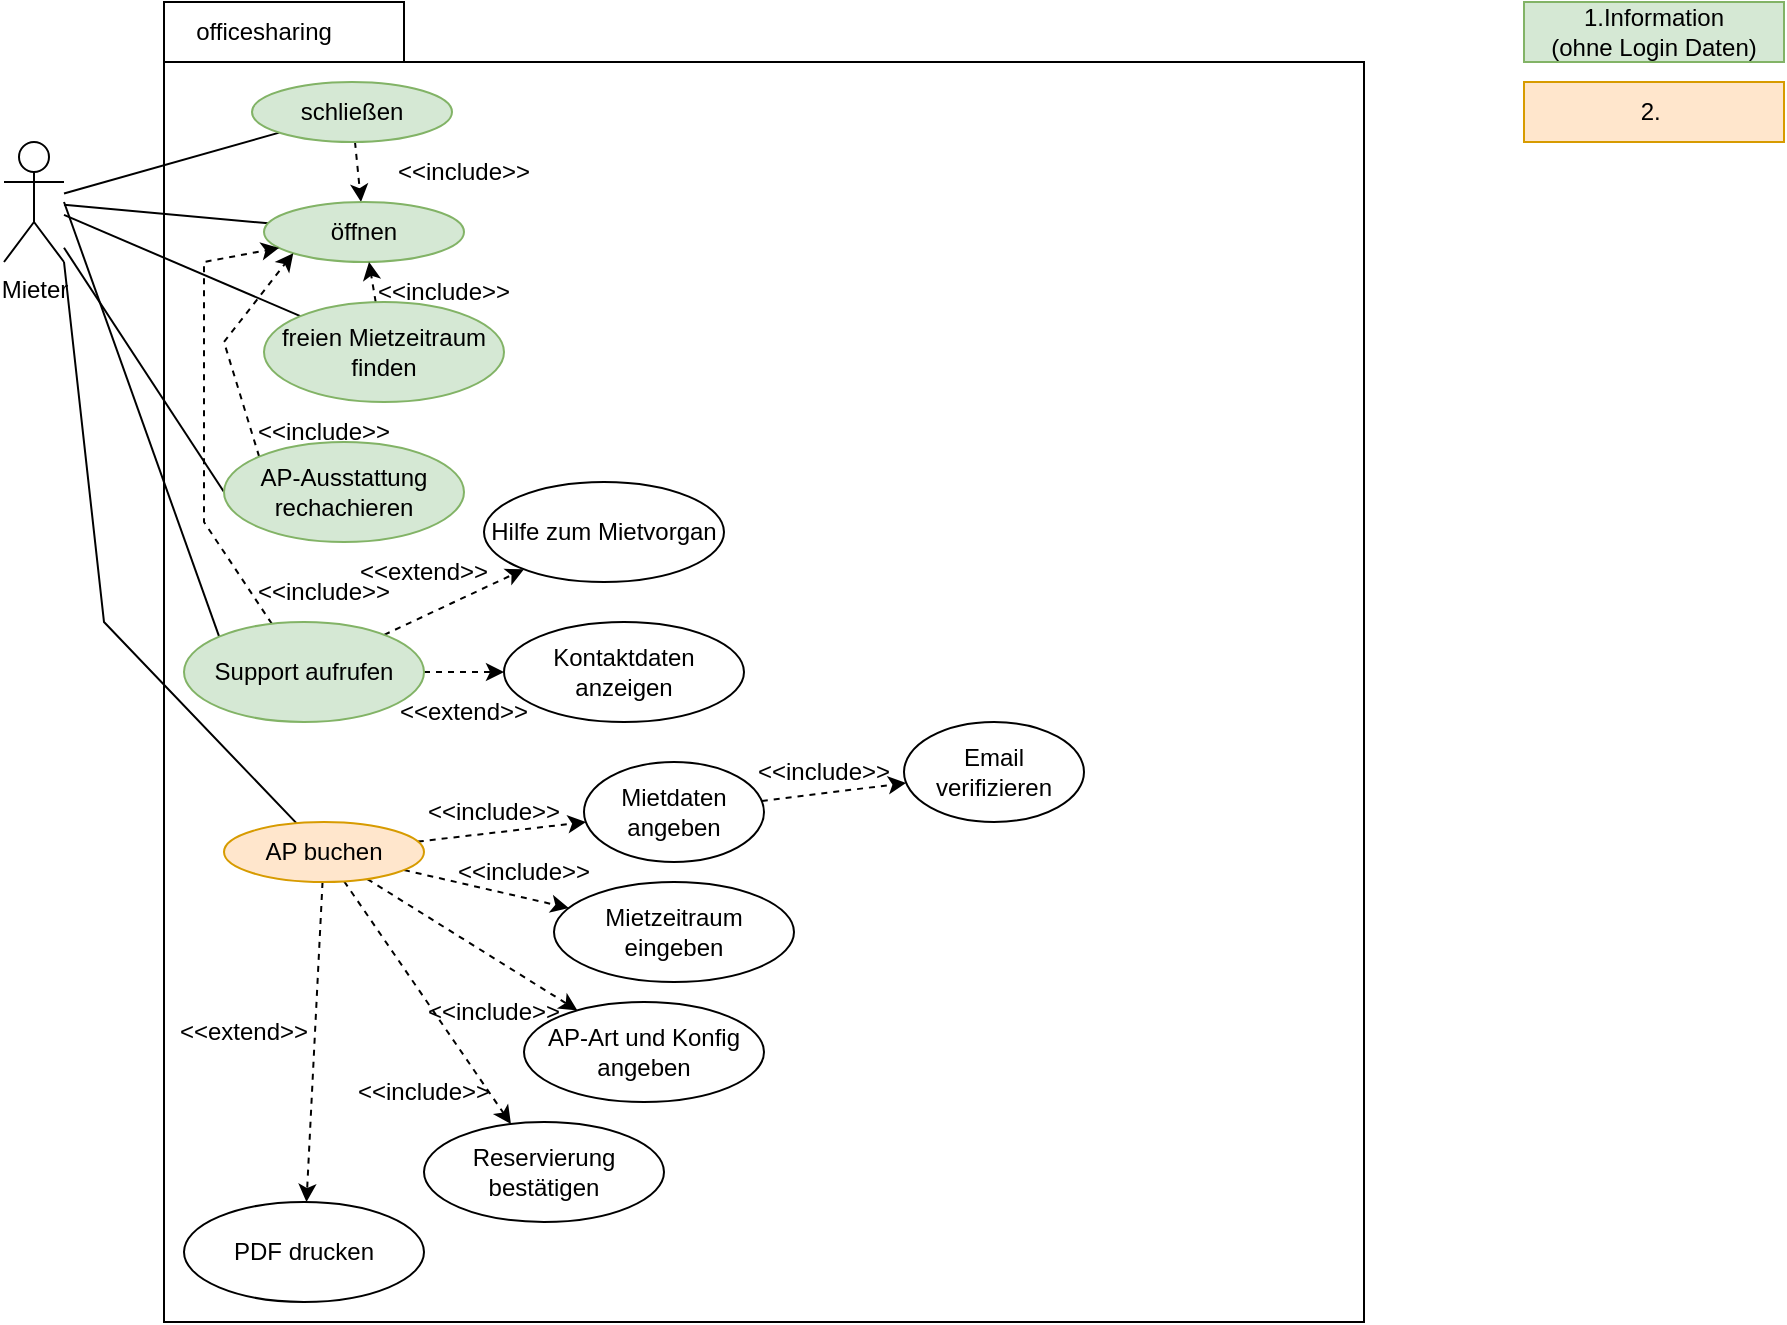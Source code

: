 <mxfile version="17.2.4" type="device"><diagram id="sOu2k7PsIKPONRp3vL0n" name="Seite-1"><mxGraphModel dx="1422" dy="865" grid="1" gridSize="10" guides="1" tooltips="1" connect="1" arrows="1" fold="1" page="1" pageScale="1" pageWidth="827" pageHeight="1169" math="0" shadow="0"><root><mxCell id="0"/><mxCell id="1" parent="0"/><mxCell id="2pM7r9m52ARQEJi7EH8q-1" value="" style="shape=folder;fontStyle=1;spacingTop=10;tabWidth=120;tabHeight=30;tabPosition=left;html=1;" vertex="1" parent="1"><mxGeometry x="320" y="270" width="600" height="660" as="geometry"/></mxCell><mxCell id="2pM7r9m52ARQEJi7EH8q-2" value="officesharing" style="text;html=1;strokeColor=none;fillColor=none;align=center;verticalAlign=middle;whiteSpace=wrap;rounded=0;" vertex="1" parent="1"><mxGeometry x="340" y="270" width="60" height="30" as="geometry"/></mxCell><mxCell id="2pM7r9m52ARQEJi7EH8q-29" style="edgeStyle=none;rounded=0;orthogonalLoop=1;jettySize=auto;html=1;endArrow=none;endFill=0;" edge="1" parent="1" source="2pM7r9m52ARQEJi7EH8q-3" target="2pM7r9m52ARQEJi7EH8q-4"><mxGeometry relative="1" as="geometry"/></mxCell><mxCell id="2pM7r9m52ARQEJi7EH8q-30" style="edgeStyle=none;rounded=0;orthogonalLoop=1;jettySize=auto;html=1;endArrow=none;endFill=0;" edge="1" parent="1" source="2pM7r9m52ARQEJi7EH8q-3" target="2pM7r9m52ARQEJi7EH8q-5"><mxGeometry relative="1" as="geometry"/></mxCell><mxCell id="2pM7r9m52ARQEJi7EH8q-31" style="edgeStyle=none;rounded=0;orthogonalLoop=1;jettySize=auto;html=1;endArrow=none;endFill=0;" edge="1" parent="1" source="2pM7r9m52ARQEJi7EH8q-3" target="2pM7r9m52ARQEJi7EH8q-8"><mxGeometry relative="1" as="geometry"/></mxCell><mxCell id="2pM7r9m52ARQEJi7EH8q-32" style="edgeStyle=none;rounded=0;orthogonalLoop=1;jettySize=auto;html=1;entryX=0;entryY=0.5;entryDx=0;entryDy=0;endArrow=none;endFill=0;" edge="1" parent="1" source="2pM7r9m52ARQEJi7EH8q-3" target="2pM7r9m52ARQEJi7EH8q-11"><mxGeometry relative="1" as="geometry"/></mxCell><mxCell id="2pM7r9m52ARQEJi7EH8q-33" style="edgeStyle=none;rounded=0;orthogonalLoop=1;jettySize=auto;html=1;entryX=0;entryY=0;entryDx=0;entryDy=0;endArrow=none;endFill=0;" edge="1" parent="1" target="2pM7r9m52ARQEJi7EH8q-20"><mxGeometry relative="1" as="geometry"><mxPoint x="270" y="370" as="sourcePoint"/></mxGeometry></mxCell><mxCell id="2pM7r9m52ARQEJi7EH8q-52" style="edgeStyle=none;rounded=0;orthogonalLoop=1;jettySize=auto;html=1;endArrow=none;endFill=0;exitX=1;exitY=1;exitDx=0;exitDy=0;exitPerimeter=0;" edge="1" parent="1" source="2pM7r9m52ARQEJi7EH8q-3" target="2pM7r9m52ARQEJi7EH8q-36"><mxGeometry relative="1" as="geometry"><Array as="points"><mxPoint x="290" y="580"/></Array></mxGeometry></mxCell><mxCell id="2pM7r9m52ARQEJi7EH8q-3" value="Mieter&lt;br&gt;" style="shape=umlActor;verticalLabelPosition=bottom;verticalAlign=top;html=1;outlineConnect=0;" vertex="1" parent="1"><mxGeometry x="240" y="340" width="30" height="60" as="geometry"/></mxCell><mxCell id="2pM7r9m52ARQEJi7EH8q-6" style="rounded=0;orthogonalLoop=1;jettySize=auto;html=1;dashed=1;" edge="1" parent="1" source="2pM7r9m52ARQEJi7EH8q-4" target="2pM7r9m52ARQEJi7EH8q-5"><mxGeometry relative="1" as="geometry"/></mxCell><mxCell id="2pM7r9m52ARQEJi7EH8q-4" value="schließen" style="ellipse;whiteSpace=wrap;html=1;fillColor=#d5e8d4;strokeColor=#82b366;" vertex="1" parent="1"><mxGeometry x="364" y="310" width="100" height="30" as="geometry"/></mxCell><mxCell id="2pM7r9m52ARQEJi7EH8q-5" value="öffnen" style="ellipse;whiteSpace=wrap;html=1;fillColor=#d5e8d4;strokeColor=#82b366;" vertex="1" parent="1"><mxGeometry x="370" y="370" width="100" height="30" as="geometry"/></mxCell><mxCell id="2pM7r9m52ARQEJi7EH8q-7" value="&amp;lt;&amp;lt;include&amp;gt;&amp;gt;" style="text;html=1;strokeColor=none;fillColor=none;align=center;verticalAlign=middle;whiteSpace=wrap;rounded=0;" vertex="1" parent="1"><mxGeometry x="440" y="340" width="60" height="30" as="geometry"/></mxCell><mxCell id="2pM7r9m52ARQEJi7EH8q-9" style="edgeStyle=none;rounded=0;orthogonalLoop=1;jettySize=auto;html=1;dashed=1;" edge="1" parent="1" source="2pM7r9m52ARQEJi7EH8q-8" target="2pM7r9m52ARQEJi7EH8q-5"><mxGeometry relative="1" as="geometry"/></mxCell><mxCell id="2pM7r9m52ARQEJi7EH8q-8" value="freien Mietzeitraum finden" style="ellipse;whiteSpace=wrap;html=1;fillColor=#d5e8d4;strokeColor=#82b366;" vertex="1" parent="1"><mxGeometry x="370" y="420" width="120" height="50" as="geometry"/></mxCell><mxCell id="2pM7r9m52ARQEJi7EH8q-10" value="&amp;lt;&amp;lt;include&amp;gt;&amp;gt;" style="text;html=1;strokeColor=none;fillColor=none;align=center;verticalAlign=middle;whiteSpace=wrap;rounded=0;" vertex="1" parent="1"><mxGeometry x="430" y="400" width="60" height="30" as="geometry"/></mxCell><mxCell id="2pM7r9m52ARQEJi7EH8q-12" style="edgeStyle=none;rounded=0;orthogonalLoop=1;jettySize=auto;html=1;entryX=0;entryY=1;entryDx=0;entryDy=0;dashed=1;exitX=0;exitY=0;exitDx=0;exitDy=0;" edge="1" parent="1" source="2pM7r9m52ARQEJi7EH8q-11" target="2pM7r9m52ARQEJi7EH8q-5"><mxGeometry relative="1" as="geometry"><Array as="points"><mxPoint x="350" y="440"/></Array></mxGeometry></mxCell><mxCell id="2pM7r9m52ARQEJi7EH8q-11" value="AP-Ausstattung rechachieren" style="ellipse;whiteSpace=wrap;html=1;fillColor=#d5e8d4;strokeColor=#82b366;" vertex="1" parent="1"><mxGeometry x="350" y="490" width="120" height="50" as="geometry"/></mxCell><mxCell id="2pM7r9m52ARQEJi7EH8q-13" value="&amp;lt;&amp;lt;include&amp;gt;&amp;gt;" style="text;html=1;strokeColor=none;fillColor=none;align=center;verticalAlign=middle;whiteSpace=wrap;rounded=0;" vertex="1" parent="1"><mxGeometry x="370" y="470" width="60" height="30" as="geometry"/></mxCell><mxCell id="2pM7r9m52ARQEJi7EH8q-23" style="edgeStyle=none;rounded=0;orthogonalLoop=1;jettySize=auto;html=1;dashed=1;" edge="1" parent="1" source="2pM7r9m52ARQEJi7EH8q-20" target="2pM7r9m52ARQEJi7EH8q-5"><mxGeometry relative="1" as="geometry"><Array as="points"><mxPoint x="340" y="530"/><mxPoint x="340" y="400"/></Array></mxGeometry></mxCell><mxCell id="2pM7r9m52ARQEJi7EH8q-25" style="edgeStyle=none;rounded=0;orthogonalLoop=1;jettySize=auto;html=1;dashed=1;" edge="1" parent="1" source="2pM7r9m52ARQEJi7EH8q-20" target="2pM7r9m52ARQEJi7EH8q-21"><mxGeometry relative="1" as="geometry"/></mxCell><mxCell id="2pM7r9m52ARQEJi7EH8q-26" style="edgeStyle=none;rounded=0;orthogonalLoop=1;jettySize=auto;html=1;dashed=1;" edge="1" parent="1" source="2pM7r9m52ARQEJi7EH8q-20" target="2pM7r9m52ARQEJi7EH8q-22"><mxGeometry relative="1" as="geometry"/></mxCell><mxCell id="2pM7r9m52ARQEJi7EH8q-20" value="Support aufrufen" style="ellipse;whiteSpace=wrap;html=1;fillColor=#d5e8d4;strokeColor=#82b366;" vertex="1" parent="1"><mxGeometry x="330" y="580" width="120" height="50" as="geometry"/></mxCell><mxCell id="2pM7r9m52ARQEJi7EH8q-21" value="Hilfe zum Mietvorgan" style="ellipse;whiteSpace=wrap;html=1;" vertex="1" parent="1"><mxGeometry x="480" y="510" width="120" height="50" as="geometry"/></mxCell><mxCell id="2pM7r9m52ARQEJi7EH8q-22" value="Kontaktdaten anzeigen" style="ellipse;whiteSpace=wrap;html=1;" vertex="1" parent="1"><mxGeometry x="490" y="580" width="120" height="50" as="geometry"/></mxCell><mxCell id="2pM7r9m52ARQEJi7EH8q-24" value="&amp;lt;&amp;lt;include&amp;gt;&amp;gt;" style="text;html=1;strokeColor=none;fillColor=none;align=center;verticalAlign=middle;whiteSpace=wrap;rounded=0;" vertex="1" parent="1"><mxGeometry x="370" y="550" width="60" height="30" as="geometry"/></mxCell><mxCell id="2pM7r9m52ARQEJi7EH8q-27" value="&amp;lt;&amp;lt;extend&amp;gt;&amp;gt;" style="text;html=1;strokeColor=none;fillColor=none;align=center;verticalAlign=middle;whiteSpace=wrap;rounded=0;" vertex="1" parent="1"><mxGeometry x="420" y="540" width="60" height="30" as="geometry"/></mxCell><mxCell id="2pM7r9m52ARQEJi7EH8q-28" value="&amp;lt;&amp;lt;extend&amp;gt;&amp;gt;" style="text;html=1;strokeColor=none;fillColor=none;align=center;verticalAlign=middle;whiteSpace=wrap;rounded=0;" vertex="1" parent="1"><mxGeometry x="440" y="610" width="60" height="30" as="geometry"/></mxCell><mxCell id="2pM7r9m52ARQEJi7EH8q-34" value="1.Information&lt;br&gt;(ohne Login Daten)" style="text;html=1;strokeColor=#82b366;fillColor=#d5e8d4;align=center;verticalAlign=middle;whiteSpace=wrap;rounded=0;" vertex="1" parent="1"><mxGeometry x="1000" y="270" width="130" height="30" as="geometry"/></mxCell><mxCell id="2pM7r9m52ARQEJi7EH8q-38" style="edgeStyle=none;rounded=0;orthogonalLoop=1;jettySize=auto;html=1;endArrow=classic;endFill=1;dashed=1;" edge="1" parent="1" source="2pM7r9m52ARQEJi7EH8q-36" target="2pM7r9m52ARQEJi7EH8q-37"><mxGeometry relative="1" as="geometry"/></mxCell><mxCell id="2pM7r9m52ARQEJi7EH8q-44" style="edgeStyle=none;rounded=0;orthogonalLoop=1;jettySize=auto;html=1;dashed=1;endArrow=classic;endFill=1;" edge="1" parent="1" source="2pM7r9m52ARQEJi7EH8q-36" target="2pM7r9m52ARQEJi7EH8q-41"><mxGeometry relative="1" as="geometry"/></mxCell><mxCell id="2pM7r9m52ARQEJi7EH8q-45" style="edgeStyle=none;rounded=0;orthogonalLoop=1;jettySize=auto;html=1;dashed=1;endArrow=classic;endFill=1;" edge="1" parent="1" source="2pM7r9m52ARQEJi7EH8q-36" target="2pM7r9m52ARQEJi7EH8q-42"><mxGeometry relative="1" as="geometry"/></mxCell><mxCell id="2pM7r9m52ARQEJi7EH8q-46" style="edgeStyle=none;rounded=0;orthogonalLoop=1;jettySize=auto;html=1;dashed=1;endArrow=classic;endFill=1;" edge="1" parent="1" source="2pM7r9m52ARQEJi7EH8q-36" target="2pM7r9m52ARQEJi7EH8q-43"><mxGeometry relative="1" as="geometry"/></mxCell><mxCell id="2pM7r9m52ARQEJi7EH8q-55" style="edgeStyle=none;rounded=0;orthogonalLoop=1;jettySize=auto;html=1;endArrow=classic;endFill=1;dashed=1;" edge="1" parent="1" source="2pM7r9m52ARQEJi7EH8q-36" target="2pM7r9m52ARQEJi7EH8q-54"><mxGeometry relative="1" as="geometry"/></mxCell><mxCell id="2pM7r9m52ARQEJi7EH8q-36" value="AP buchen" style="ellipse;whiteSpace=wrap;html=1;fillColor=#ffe6cc;strokeColor=#d79b00;" vertex="1" parent="1"><mxGeometry x="350" y="680" width="100" height="30" as="geometry"/></mxCell><mxCell id="2pM7r9m52ARQEJi7EH8q-40" style="edgeStyle=none;rounded=0;orthogonalLoop=1;jettySize=auto;html=1;dashed=1;endArrow=classic;endFill=1;" edge="1" parent="1" source="2pM7r9m52ARQEJi7EH8q-37" target="2pM7r9m52ARQEJi7EH8q-39"><mxGeometry relative="1" as="geometry"/></mxCell><mxCell id="2pM7r9m52ARQEJi7EH8q-37" value="Mietdaten angeben" style="ellipse;whiteSpace=wrap;html=1;" vertex="1" parent="1"><mxGeometry x="530" y="650" width="90" height="50" as="geometry"/></mxCell><mxCell id="2pM7r9m52ARQEJi7EH8q-39" value="Email verifizieren" style="ellipse;whiteSpace=wrap;html=1;" vertex="1" parent="1"><mxGeometry x="690" y="630" width="90" height="50" as="geometry"/></mxCell><mxCell id="2pM7r9m52ARQEJi7EH8q-41" value="Mietzeitraum eingeben" style="ellipse;whiteSpace=wrap;html=1;" vertex="1" parent="1"><mxGeometry x="515" y="710" width="120" height="50" as="geometry"/></mxCell><mxCell id="2pM7r9m52ARQEJi7EH8q-42" value="AP-Art und Konfig angeben" style="ellipse;whiteSpace=wrap;html=1;" vertex="1" parent="1"><mxGeometry x="500" y="770" width="120" height="50" as="geometry"/></mxCell><mxCell id="2pM7r9m52ARQEJi7EH8q-43" value="Reservierung bestätigen" style="ellipse;whiteSpace=wrap;html=1;" vertex="1" parent="1"><mxGeometry x="450" y="830" width="120" height="50" as="geometry"/></mxCell><mxCell id="2pM7r9m52ARQEJi7EH8q-47" value="&amp;lt;&amp;lt;include&amp;gt;&amp;gt;" style="text;html=1;strokeColor=none;fillColor=none;align=center;verticalAlign=middle;whiteSpace=wrap;rounded=0;" vertex="1" parent="1"><mxGeometry x="420" y="800" width="60" height="30" as="geometry"/></mxCell><mxCell id="2pM7r9m52ARQEJi7EH8q-48" value="&amp;lt;&amp;lt;include&amp;gt;&amp;gt;" style="text;html=1;strokeColor=none;fillColor=none;align=center;verticalAlign=middle;whiteSpace=wrap;rounded=0;" vertex="1" parent="1"><mxGeometry x="620" y="640" width="60" height="30" as="geometry"/></mxCell><mxCell id="2pM7r9m52ARQEJi7EH8q-49" value="&amp;lt;&amp;lt;include&amp;gt;&amp;gt;" style="text;html=1;strokeColor=none;fillColor=none;align=center;verticalAlign=middle;whiteSpace=wrap;rounded=0;" vertex="1" parent="1"><mxGeometry x="455" y="660" width="60" height="30" as="geometry"/></mxCell><mxCell id="2pM7r9m52ARQEJi7EH8q-50" value="&amp;lt;&amp;lt;include&amp;gt;&amp;gt;" style="text;html=1;strokeColor=none;fillColor=none;align=center;verticalAlign=middle;whiteSpace=wrap;rounded=0;" vertex="1" parent="1"><mxGeometry x="470" y="690" width="60" height="30" as="geometry"/></mxCell><mxCell id="2pM7r9m52ARQEJi7EH8q-51" value="&amp;lt;&amp;lt;include&amp;gt;&amp;gt;" style="text;html=1;strokeColor=none;fillColor=none;align=center;verticalAlign=middle;whiteSpace=wrap;rounded=0;" vertex="1" parent="1"><mxGeometry x="455" y="760" width="60" height="30" as="geometry"/></mxCell><mxCell id="2pM7r9m52ARQEJi7EH8q-53" value="2.&amp;nbsp;" style="text;html=1;strokeColor=#d79b00;fillColor=#ffe6cc;align=center;verticalAlign=middle;whiteSpace=wrap;rounded=0;" vertex="1" parent="1"><mxGeometry x="1000" y="310" width="130" height="30" as="geometry"/></mxCell><mxCell id="2pM7r9m52ARQEJi7EH8q-54" value="PDF drucken" style="ellipse;whiteSpace=wrap;html=1;" vertex="1" parent="1"><mxGeometry x="330" y="870" width="120" height="50" as="geometry"/></mxCell><mxCell id="2pM7r9m52ARQEJi7EH8q-56" value="&amp;lt;&amp;lt;extend&amp;gt;&amp;gt;" style="text;html=1;strokeColor=none;fillColor=none;align=center;verticalAlign=middle;whiteSpace=wrap;rounded=0;" vertex="1" parent="1"><mxGeometry x="330" y="770" width="60" height="30" as="geometry"/></mxCell></root></mxGraphModel></diagram></mxfile>